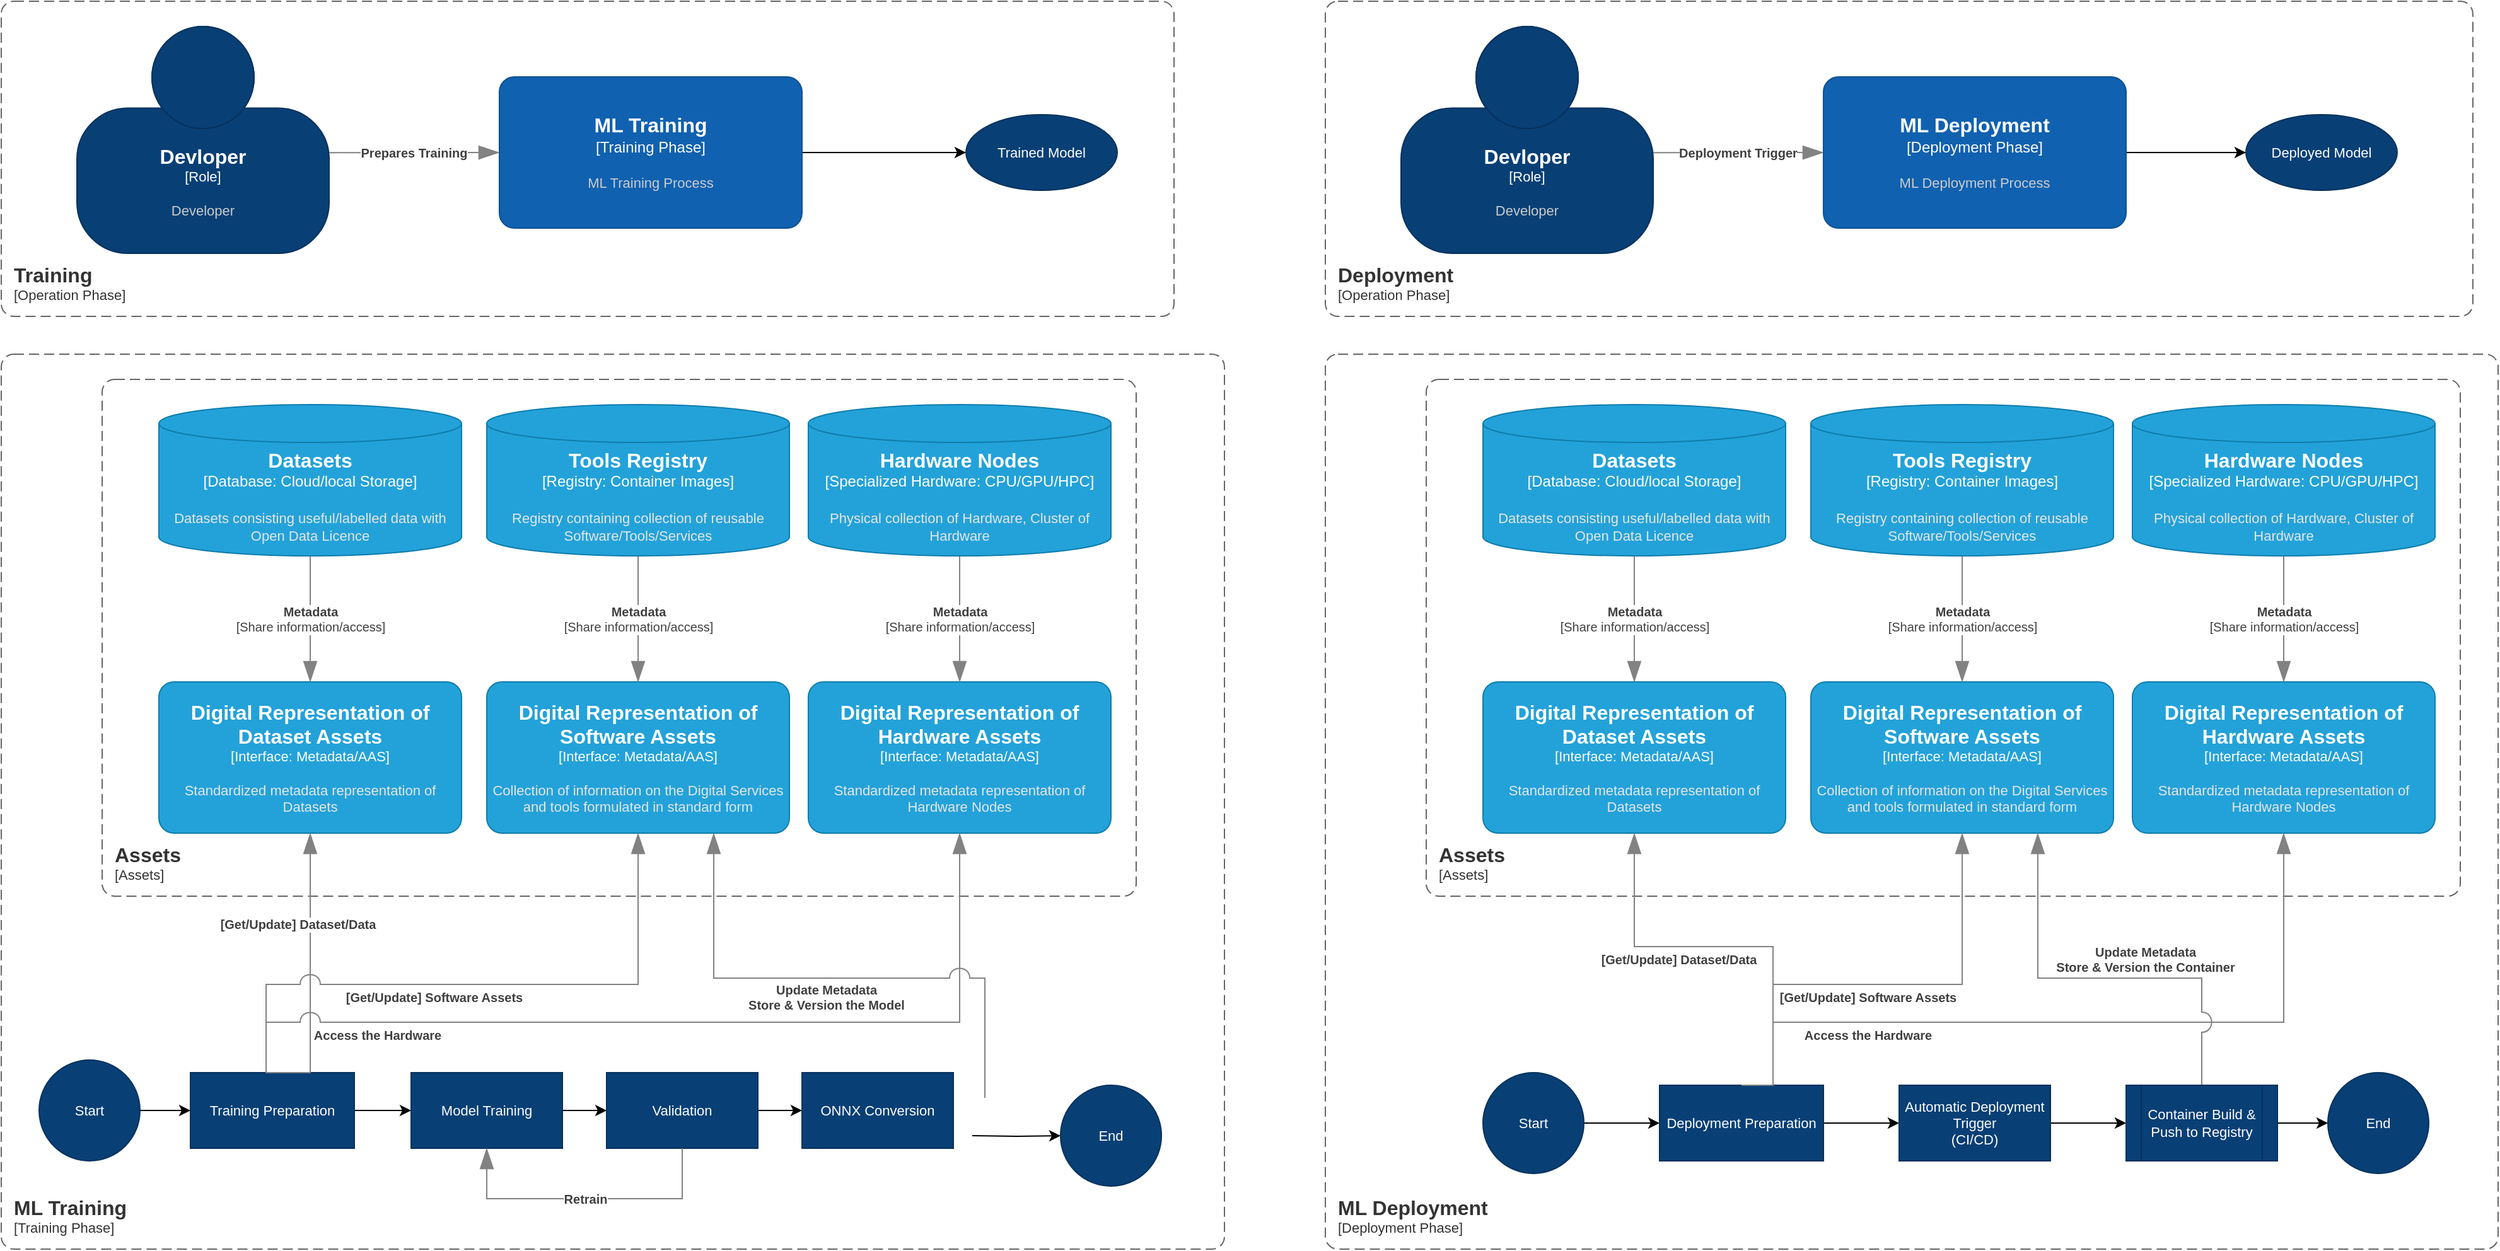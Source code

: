 <mxfile version="20.8.20" type="github">
  <diagram id="34KNsiJUDG14l4EXvXWt" name="Page-1">
    <mxGraphModel dx="1434" dy="756" grid="1" gridSize="10" guides="1" tooltips="1" connect="1" arrows="1" fold="1" page="1" pageScale="1" pageWidth="850" pageHeight="1100" math="0" shadow="0">
      <root>
        <mxCell id="0" />
        <mxCell id="1" parent="0" />
        <object placeholders="1" c4Name="Assets" c4Type="SystemScopeBoundary" c4Application="Assets" label="&lt;font style=&quot;font-size: 16px&quot;&gt;&lt;b&gt;&lt;div style=&quot;text-align: left&quot;&gt;%c4Name%&lt;/div&gt;&lt;/b&gt;&lt;/font&gt;&lt;div style=&quot;text-align: left&quot;&gt;[%c4Application%]&lt;/div&gt;" id="xOB6LZGDoCXovr7lUBLy-2">
          <mxCell style="rounded=1;fontSize=11;whiteSpace=wrap;html=1;dashed=1;arcSize=20;fillColor=none;strokeColor=#666666;fontColor=#333333;labelBackgroundColor=none;align=left;verticalAlign=bottom;labelBorderColor=none;spacingTop=0;spacing=10;dashPattern=8 4;metaEdit=1;rotatable=0;perimeter=rectanglePerimeter;noLabel=0;labelPadding=0;allowArrows=0;connectable=0;expand=0;recursiveResize=0;editable=1;pointerEvents=0;absoluteArcSize=1;points=[[0.25,0,0],[0.5,0,0],[0.75,0,0],[1,0.25,0],[1,0.5,0],[1,0.75,0],[0.75,1,0],[0.5,1,0],[0.25,1,0],[0,0.75,0],[0,0.5,0],[0,0.25,0]];" parent="1" vertex="1">
            <mxGeometry x="180" y="330" width="820" height="410" as="geometry" />
          </mxCell>
        </object>
        <object placeholders="1" c4Name="Digital Representation of Dataset Assets" c4Type="Interface" c4Technology="Metadata/AAS" c4Description="Standardized metadata representation of Datasets" label="&lt;font style=&quot;font-size: 16px&quot;&gt;&lt;b&gt;%c4Name%&lt;/b&gt;&lt;/font&gt;&lt;div&gt;[%c4Type%: %c4Technology%]&lt;/div&gt;&lt;br&gt;&lt;div&gt;&lt;font style=&quot;font-size: 11px&quot;&gt;&lt;font color=&quot;#E6E6E6&quot;&gt;%c4Description%&lt;/font&gt;&lt;/div&gt;" id="xOB6LZGDoCXovr7lUBLy-6">
          <mxCell style="rounded=1;whiteSpace=wrap;html=1;fontSize=11;labelBackgroundColor=none;fillColor=#23A2D9;fontColor=#ffffff;align=center;arcSize=10;strokeColor=#0E7DAD;metaEdit=1;resizable=0;points=[[0.25,0,0],[0.5,0,0],[0.75,0,0],[1,0.25,0],[1,0.5,0],[1,0.75,0],[0.75,1,0],[0.5,1,0],[0.25,1,0],[0,0.75,0],[0,0.5,0],[0,0.25,0]];" parent="1" vertex="1">
            <mxGeometry x="225" y="570" width="240" height="120" as="geometry" />
          </mxCell>
        </object>
        <object placeholders="1" c4Type="Relationship" c4Technology="Share information/access" c4Description="Metadata " label="&lt;div style=&quot;text-align: left&quot;&gt;&lt;div style=&quot;text-align: center&quot;&gt;&lt;b&gt;%c4Description%&lt;/b&gt;&lt;/div&gt;&lt;div style=&quot;text-align: center&quot;&gt;[%c4Technology%]&lt;/div&gt;&lt;/div&gt;" id="xOB6LZGDoCXovr7lUBLy-7">
          <mxCell style="endArrow=blockThin;html=1;fontSize=10;fontColor=#404040;strokeWidth=1;endFill=1;strokeColor=#828282;elbow=vertical;metaEdit=1;endSize=14;startSize=14;jumpStyle=arc;jumpSize=16;rounded=0;edgeStyle=orthogonalEdgeStyle;exitX=0.5;exitY=1;exitDx=0;exitDy=0;exitPerimeter=0;entryX=0.5;entryY=0;entryDx=0;entryDy=0;entryPerimeter=0;" parent="1" source="txicOeGbvLBUT92HMWDl-1" target="xOB6LZGDoCXovr7lUBLy-6" edge="1">
            <mxGeometry width="240" relative="1" as="geometry">
              <mxPoint x="345" y="460" as="sourcePoint" />
              <mxPoint x="710" y="640" as="targetPoint" />
            </mxGeometry>
          </mxCell>
        </object>
        <object placeholders="1" c4Name="Digital Representation of Software Assets" c4Type="Interface" c4Technology="Metadata/AAS" c4Description="Collection of information on the Digital Services and tools formulated in standard form" label="&lt;font style=&quot;font-size: 16px&quot;&gt;&lt;b&gt;%c4Name%&lt;/b&gt;&lt;/font&gt;&lt;div&gt;[%c4Type%: %c4Technology%]&lt;/div&gt;&lt;br&gt;&lt;div&gt;&lt;font style=&quot;font-size: 11px&quot;&gt;&lt;font color=&quot;#E6E6E6&quot;&gt;%c4Description%&lt;/font&gt;&lt;/div&gt;" id="xOB6LZGDoCXovr7lUBLy-8">
          <mxCell style="rounded=1;whiteSpace=wrap;html=1;fontSize=11;labelBackgroundColor=none;fillColor=#23A2D9;fontColor=#ffffff;align=center;arcSize=10;strokeColor=#0E7DAD;metaEdit=1;resizable=0;points=[[0.25,0,0],[0.5,0,0],[0.75,0,0],[1,0.25,0],[1,0.5,0],[1,0.75,0],[0.75,1,0],[0.5,1,0],[0.25,1,0],[0,0.75,0],[0,0.5,0],[0,0.25,0]];" parent="1" vertex="1">
            <mxGeometry x="485" y="570" width="240" height="120" as="geometry" />
          </mxCell>
        </object>
        <object placeholders="1" c4Type="Relationship" c4Technology="Share information/access" c4Description="Metadata" label="&lt;div style=&quot;text-align: left&quot;&gt;&lt;div style=&quot;text-align: center&quot;&gt;&lt;b&gt;%c4Description%&lt;/b&gt;&lt;/div&gt;&lt;div style=&quot;text-align: center&quot;&gt;[%c4Technology%]&lt;/div&gt;&lt;/div&gt;" id="xOB6LZGDoCXovr7lUBLy-9">
          <mxCell style="endArrow=blockThin;html=1;fontSize=10;fontColor=#404040;strokeWidth=1;endFill=1;strokeColor=#828282;elbow=vertical;metaEdit=1;endSize=14;startSize=14;jumpStyle=arc;jumpSize=16;rounded=0;edgeStyle=orthogonalEdgeStyle;exitX=0.5;exitY=1;exitDx=0;exitDy=0;exitPerimeter=0;entryX=0.5;entryY=0;entryDx=0;entryDy=0;entryPerimeter=0;" parent="1" source="txicOeGbvLBUT92HMWDl-2" target="xOB6LZGDoCXovr7lUBLy-8" edge="1">
            <mxGeometry width="240" relative="1" as="geometry">
              <mxPoint x="605" y="460" as="sourcePoint" />
              <mxPoint x="960" y="640" as="targetPoint" />
            </mxGeometry>
          </mxCell>
        </object>
        <object placeholders="1" c4Name="Digital Representation of Hardware Assets" c4Type="Interface" c4Technology="Metadata/AAS" c4Description="Standardized metadata representation of Hardware Nodes" label="&lt;font style=&quot;font-size: 16px&quot;&gt;&lt;b&gt;%c4Name%&lt;/b&gt;&lt;/font&gt;&lt;div&gt;[%c4Type%: %c4Technology%]&lt;/div&gt;&lt;br&gt;&lt;div&gt;&lt;font style=&quot;font-size: 11px&quot;&gt;&lt;font color=&quot;#E6E6E6&quot;&gt;%c4Description%&lt;/font&gt;&lt;/div&gt;" id="xOB6LZGDoCXovr7lUBLy-10">
          <mxCell style="rounded=1;whiteSpace=wrap;html=1;fontSize=11;labelBackgroundColor=none;fillColor=#23A2D9;fontColor=#ffffff;align=center;arcSize=10;strokeColor=#0E7DAD;metaEdit=1;resizable=0;points=[[0.25,0,0],[0.5,0,0],[0.75,0,0],[1,0.25,0],[1,0.5,0],[1,0.75,0],[0.75,1,0],[0.5,1,0],[0.25,1,0],[0,0.75,0],[0,0.5,0],[0,0.25,0]];" parent="1" vertex="1">
            <mxGeometry x="740" y="570" width="240" height="120" as="geometry" />
          </mxCell>
        </object>
        <object placeholders="1" c4Type="Relationship" c4Technology="Share information/access" c4Description="Metadata" label="&lt;div style=&quot;text-align: left&quot;&gt;&lt;div style=&quot;text-align: center&quot;&gt;&lt;b&gt;%c4Description%&lt;/b&gt;&lt;/div&gt;&lt;div style=&quot;text-align: center&quot;&gt;[%c4Technology%]&lt;/div&gt;&lt;/div&gt;" id="xOB6LZGDoCXovr7lUBLy-11">
          <mxCell style="endArrow=blockThin;html=1;fontSize=10;fontColor=#404040;strokeWidth=1;endFill=1;strokeColor=#828282;elbow=vertical;metaEdit=1;endSize=14;startSize=14;jumpStyle=arc;jumpSize=16;rounded=0;edgeStyle=orthogonalEdgeStyle;entryX=0.5;entryY=0;entryDx=0;entryDy=0;entryPerimeter=0;exitX=0.5;exitY=1;exitDx=0;exitDy=0;exitPerimeter=0;" parent="1" source="txicOeGbvLBUT92HMWDl-3" target="xOB6LZGDoCXovr7lUBLy-10" edge="1">
            <mxGeometry width="240" relative="1" as="geometry">
              <mxPoint x="865" y="460" as="sourcePoint" />
              <mxPoint x="1220" y="640" as="targetPoint" />
            </mxGeometry>
          </mxCell>
        </object>
        <object placeholders="1" c4Name="ML Training" c4Type="SystemScopeBoundary" c4Application="Training Phase" label="&lt;font style=&quot;font-size: 16px&quot;&gt;&lt;b&gt;&lt;div style=&quot;text-align: left&quot;&gt;%c4Name%&lt;/div&gt;&lt;/b&gt;&lt;/font&gt;&lt;div style=&quot;text-align: left&quot;&gt;[%c4Application%]&lt;/div&gt;" id="xOB6LZGDoCXovr7lUBLy-12">
          <mxCell style="rounded=1;fontSize=11;whiteSpace=wrap;html=1;dashed=1;arcSize=20;fillColor=none;strokeColor=#666666;fontColor=#333333;labelBackgroundColor=none;align=left;verticalAlign=bottom;labelBorderColor=none;spacingTop=0;spacing=10;dashPattern=8 4;metaEdit=1;rotatable=0;perimeter=rectanglePerimeter;noLabel=0;labelPadding=0;allowArrows=0;connectable=0;expand=0;recursiveResize=0;editable=1;pointerEvents=0;absoluteArcSize=1;points=[[0.25,0,0],[0.5,0,0],[0.75,0,0],[1,0.25,0],[1,0.5,0],[1,0.75,0],[0.75,1,0],[0.5,1,0],[0.25,1,0],[0,0.75,0],[0,0.5,0],[0,0.25,0]];" parent="1" vertex="1">
            <mxGeometry x="100" y="310" width="970" height="710" as="geometry" />
          </mxCell>
        </object>
        <mxCell id="xOB6LZGDoCXovr7lUBLy-24" value="" style="edgeStyle=orthogonalEdgeStyle;rounded=0;orthogonalLoop=1;jettySize=auto;html=1;" parent="1" source="xOB6LZGDoCXovr7lUBLy-20" target="xOB6LZGDoCXovr7lUBLy-23" edge="1">
          <mxGeometry relative="1" as="geometry" />
        </mxCell>
        <mxCell id="xOB6LZGDoCXovr7lUBLy-20" value="Training Preparation" style="whiteSpace=wrap;html=1;fontSize=11;fillColor=#083F75;strokeColor=#06315C;fontColor=#ffffff;dashed=0;" parent="1" vertex="1">
          <mxGeometry x="250" y="880" width="130" height="60" as="geometry" />
        </mxCell>
        <object placeholders="1" c4Type="Relationship" c4Description="[Get/Update] Dataset/Data" label="&lt;div style=&quot;text-align: left&quot;&gt;&lt;div style=&quot;text-align: center&quot;&gt;&lt;b&gt;%c4Description%&lt;/b&gt;&lt;/div&gt;" id="xOB6LZGDoCXovr7lUBLy-22">
          <mxCell style="endArrow=blockThin;html=1;fontSize=10;fontColor=#404040;strokeWidth=1;endFill=1;strokeColor=#828282;elbow=vertical;metaEdit=1;endSize=14;startSize=14;jumpStyle=arc;jumpSize=16;rounded=0;edgeStyle=orthogonalEdgeStyle;entryX=0.5;entryY=1;entryDx=0;entryDy=0;entryPerimeter=0;exitX=0.5;exitY=0;exitDx=0;exitDy=0;" parent="1" source="xOB6LZGDoCXovr7lUBLy-20" target="xOB6LZGDoCXovr7lUBLy-6" edge="1">
            <mxGeometry x="0.345" y="10" width="240" relative="1" as="geometry">
              <mxPoint x="240" y="850" as="sourcePoint" />
              <mxPoint x="630" y="940" as="targetPoint" />
              <Array as="points">
                <mxPoint x="345" y="880" />
              </Array>
              <mxPoint as="offset" />
            </mxGeometry>
          </mxCell>
        </object>
        <mxCell id="txicOeGbvLBUT92HMWDl-38" value="" style="edgeStyle=orthogonalEdgeStyle;rounded=0;orthogonalLoop=1;jettySize=auto;html=1;" parent="1" source="xOB6LZGDoCXovr7lUBLy-23" target="txicOeGbvLBUT92HMWDl-37" edge="1">
          <mxGeometry relative="1" as="geometry" />
        </mxCell>
        <mxCell id="xOB6LZGDoCXovr7lUBLy-23" value="Model Training" style="whiteSpace=wrap;html=1;fontSize=11;fillColor=#083F75;strokeColor=#06315C;fontColor=#ffffff;dashed=0;" parent="1" vertex="1">
          <mxGeometry x="425" y="880" width="120" height="60" as="geometry" />
        </mxCell>
        <object placeholders="1" c4Type="Relationship" c4Description="[Get/Update] Software Assets" label="&lt;div style=&quot;text-align: left&quot;&gt;&lt;div style=&quot;text-align: center&quot;&gt;&lt;b&gt;%c4Description%&lt;/b&gt;&lt;/div&gt;" id="xOB6LZGDoCXovr7lUBLy-25">
          <mxCell style="endArrow=blockThin;html=1;fontSize=10;fontColor=#404040;strokeWidth=1;endFill=1;strokeColor=#828282;elbow=vertical;metaEdit=1;endSize=14;startSize=14;jumpStyle=arc;jumpSize=16;rounded=0;edgeStyle=orthogonalEdgeStyle;entryX=0.5;entryY=1;entryDx=0;entryDy=0;entryPerimeter=0;exitX=0.5;exitY=0;exitDx=0;exitDy=0;" parent="1" source="xOB6LZGDoCXovr7lUBLy-20" target="xOB6LZGDoCXovr7lUBLy-8" edge="1">
            <mxGeometry x="-0.154" y="-10" width="240" relative="1" as="geometry">
              <mxPoint x="250" y="870" as="sourcePoint" />
              <mxPoint x="630" y="940" as="targetPoint" />
              <Array as="points">
                <mxPoint x="310" y="880" />
                <mxPoint x="310" y="810" />
                <mxPoint x="605" y="810" />
              </Array>
              <mxPoint as="offset" />
            </mxGeometry>
          </mxCell>
        </object>
        <object placeholders="1" c4Type="Relationship" c4Description="Access the Hardware" label="&lt;div style=&quot;text-align: left&quot;&gt;&lt;div style=&quot;text-align: center&quot;&gt;&lt;b&gt;%c4Description%&lt;/b&gt;&lt;/div&gt;" id="xOB6LZGDoCXovr7lUBLy-26">
          <mxCell style="endArrow=blockThin;html=1;fontSize=10;fontColor=#404040;strokeWidth=1;endFill=1;strokeColor=#828282;elbow=vertical;metaEdit=1;endSize=14;startSize=14;jumpStyle=arc;jumpSize=16;rounded=0;edgeStyle=orthogonalEdgeStyle;entryX=0.5;entryY=1;entryDx=0;entryDy=0;entryPerimeter=0;exitX=0.5;exitY=0;exitDx=0;exitDy=0;" parent="1" source="xOB6LZGDoCXovr7lUBLy-20" target="xOB6LZGDoCXovr7lUBLy-10" edge="1">
            <mxGeometry x="-0.643" y="-10" width="240" relative="1" as="geometry">
              <mxPoint x="260" y="890" as="sourcePoint" />
              <mxPoint x="630" y="940" as="targetPoint" />
              <Array as="points">
                <mxPoint x="310" y="880" />
                <mxPoint x="310" y="840" />
                <mxPoint x="860" y="840" />
              </Array>
              <mxPoint as="offset" />
            </mxGeometry>
          </mxCell>
        </object>
        <mxCell id="txicOeGbvLBUT92HMWDl-35" value="" style="edgeStyle=orthogonalEdgeStyle;rounded=0;orthogonalLoop=1;jettySize=auto;html=1;" parent="1" target="txicOeGbvLBUT92HMWDl-34" edge="1">
          <mxGeometry relative="1" as="geometry">
            <mxPoint x="870" y="930" as="sourcePoint" />
          </mxGeometry>
        </mxCell>
        <object placeholders="1" c4Type="Relationship" c4Description="Update Metadata&#xa;Store &amp; Version the Model" label="&lt;div style=&quot;text-align: left&quot;&gt;&lt;div style=&quot;text-align: center&quot;&gt;&lt;b&gt;%c4Description%&lt;/b&gt;&lt;/div&gt;" id="xOB6LZGDoCXovr7lUBLy-31">
          <mxCell style="endArrow=blockThin;html=1;fontSize=10;fontColor=#404040;strokeWidth=1;endFill=1;strokeColor=#828282;elbow=vertical;metaEdit=1;endSize=14;startSize=14;jumpStyle=arc;jumpSize=16;rounded=0;edgeStyle=orthogonalEdgeStyle;entryX=0.75;entryY=1;entryDx=0;entryDy=0;entryPerimeter=0;" parent="1" target="xOB6LZGDoCXovr7lUBLy-8" edge="1">
            <mxGeometry x="0.042" y="15" width="240" relative="1" as="geometry">
              <mxPoint x="880" y="900" as="sourcePoint" />
              <mxPoint x="630" y="940" as="targetPoint" />
              <Array as="points">
                <mxPoint x="880" y="805" />
                <mxPoint x="665" y="805" />
              </Array>
              <mxPoint as="offset" />
            </mxGeometry>
          </mxCell>
        </object>
        <object placeholders="1" c4Name="Training" c4Type="SystemScopeBoundary" c4Application="Operation Phase" label="&lt;font style=&quot;font-size: 16px&quot;&gt;&lt;b&gt;&lt;div style=&quot;text-align: left&quot;&gt;%c4Name%&lt;/div&gt;&lt;/b&gt;&lt;/font&gt;&lt;div style=&quot;text-align: left&quot;&gt;[%c4Application%]&lt;/div&gt;" id="xOB6LZGDoCXovr7lUBLy-40">
          <mxCell style="rounded=1;fontSize=11;whiteSpace=wrap;html=1;dashed=1;arcSize=20;fillColor=none;strokeColor=#666666;fontColor=#333333;labelBackgroundColor=none;align=left;verticalAlign=bottom;labelBorderColor=none;spacingTop=0;spacing=10;dashPattern=8 4;metaEdit=1;rotatable=0;perimeter=rectanglePerimeter;noLabel=0;labelPadding=0;allowArrows=0;connectable=0;expand=0;recursiveResize=0;editable=1;pointerEvents=0;absoluteArcSize=1;points=[[0.25,0,0],[0.5,0,0],[0.75,0,0],[1,0.25,0],[1,0.5,0],[1,0.75,0],[0.75,1,0],[0.5,1,0],[0.25,1,0],[0,0.75,0],[0,0.5,0],[0,0.25,0]];" parent="1" vertex="1">
            <mxGeometry x="100" y="30" width="930" height="250" as="geometry" />
          </mxCell>
        </object>
        <object placeholders="1" c4Name="Devloper" c4Type="Role" c4Description="Developer" label="&lt;font style=&quot;font-size: 16px&quot;&gt;&lt;b&gt;%c4Name%&lt;/b&gt;&lt;/font&gt;&lt;div&gt;[%c4Type%]&lt;/div&gt;&lt;br&gt;&lt;div&gt;&lt;font style=&quot;font-size: 11px&quot;&gt;&lt;font color=&quot;#cccccc&quot;&gt;%c4Description%&lt;/font&gt;&lt;/div&gt;" id="xOB6LZGDoCXovr7lUBLy-42">
          <mxCell style="html=1;fontSize=11;dashed=0;whiteSpace=wrap;fillColor=#083F75;strokeColor=#06315C;fontColor=#ffffff;shape=mxgraph.c4.person2;align=center;metaEdit=1;points=[[0.5,0,0],[1,0.5,0],[1,0.75,0],[0.75,1,0],[0.5,1,0],[0.25,1,0],[0,0.75,0],[0,0.5,0]];resizable=0;" parent="1" vertex="1">
            <mxGeometry x="160" y="50" width="200" height="180" as="geometry" />
          </mxCell>
        </object>
        <mxCell id="xOB6LZGDoCXovr7lUBLy-47" value="Trained Model" style="ellipse;whiteSpace=wrap;html=1;fontSize=11;fillColor=#083F75;strokeColor=#06315C;fontColor=#ffffff;dashed=0;" parent="1" vertex="1">
          <mxGeometry x="865" y="120" width="120" height="60" as="geometry" />
        </mxCell>
        <object placeholders="1" c4Type="Relationship" c4Description="Prepares Training" label="&lt;div style=&quot;text-align: left&quot;&gt;&lt;div style=&quot;text-align: center&quot;&gt;&lt;b&gt;%c4Description%&lt;/b&gt;&lt;/div&gt;" id="xOB6LZGDoCXovr7lUBLy-56">
          <mxCell style="endArrow=blockThin;html=1;fontSize=10;fontColor=#404040;strokeWidth=1;endFill=1;strokeColor=#828282;elbow=vertical;metaEdit=1;endSize=14;startSize=14;jumpStyle=arc;jumpSize=16;rounded=0;edgeStyle=orthogonalEdgeStyle;exitX=1;exitY=0.556;exitDx=0;exitDy=0;exitPerimeter=0;" parent="1" source="xOB6LZGDoCXovr7lUBLy-42" target="xOB6LZGDoCXovr7lUBLy-62" edge="1">
            <mxGeometry width="240" relative="1" as="geometry">
              <mxPoint x="370" y="150" as="sourcePoint" />
              <mxPoint x="530" y="150" as="targetPoint" />
            </mxGeometry>
          </mxCell>
        </object>
        <mxCell id="xOB6LZGDoCXovr7lUBLy-61" value="" style="edgeStyle=orthogonalEdgeStyle;rounded=0;orthogonalLoop=1;jettySize=auto;html=1;" parent="1" source="txicOeGbvLBUT92HMWDl-39" target="xOB6LZGDoCXovr7lUBLy-20" edge="1">
          <mxGeometry relative="1" as="geometry">
            <mxPoint x="200" y="910" as="sourcePoint" />
          </mxGeometry>
        </mxCell>
        <mxCell id="xOB6LZGDoCXovr7lUBLy-63" value="" style="edgeStyle=orthogonalEdgeStyle;rounded=0;orthogonalLoop=1;jettySize=auto;html=1;" parent="1" source="xOB6LZGDoCXovr7lUBLy-62" target="xOB6LZGDoCXovr7lUBLy-47" edge="1">
          <mxGeometry relative="1" as="geometry" />
        </mxCell>
        <object placeholders="1" c4Name="ML Training" c4Type="Training Phase" c4Description="ML Training Process" label="&lt;font style=&quot;font-size: 16px&quot;&gt;&lt;b&gt;%c4Name%&lt;/b&gt;&lt;/font&gt;&lt;div&gt;[%c4Type%]&lt;/div&gt;&lt;br&gt;&lt;div&gt;&lt;font style=&quot;font-size: 11px&quot;&gt;&lt;font color=&quot;#cccccc&quot;&gt;%c4Description%&lt;/font&gt;&lt;/div&gt;" id="xOB6LZGDoCXovr7lUBLy-62">
          <mxCell style="rounded=1;whiteSpace=wrap;html=1;labelBackgroundColor=none;fillColor=#1061B0;fontColor=#ffffff;align=center;arcSize=10;strokeColor=#0D5091;metaEdit=1;resizable=0;points=[[0.25,0,0],[0.5,0,0],[0.75,0,0],[1,0.25,0],[1,0.5,0],[1,0.75,0],[0.75,1,0],[0.5,1,0],[0.25,1,0],[0,0.75,0],[0,0.5,0],[0,0.25,0]];" parent="1" vertex="1">
            <mxGeometry x="495" y="90" width="240" height="120" as="geometry" />
          </mxCell>
        </object>
        <object placeholders="1" c4Name="Deployment" c4Type="SystemScopeBoundary" c4Application="Operation Phase" label="&lt;font style=&quot;font-size: 16px&quot;&gt;&lt;b&gt;&lt;div style=&quot;text-align: left&quot;&gt;%c4Name%&lt;/div&gt;&lt;/b&gt;&lt;/font&gt;&lt;div style=&quot;text-align: left&quot;&gt;[%c4Application%]&lt;/div&gt;" id="xOB6LZGDoCXovr7lUBLy-64">
          <mxCell style="rounded=1;fontSize=11;whiteSpace=wrap;html=1;dashed=1;arcSize=20;fillColor=none;strokeColor=#666666;fontColor=#333333;labelBackgroundColor=none;align=left;verticalAlign=bottom;labelBorderColor=none;spacingTop=0;spacing=10;dashPattern=8 4;metaEdit=1;rotatable=0;perimeter=rectanglePerimeter;noLabel=0;labelPadding=0;allowArrows=0;connectable=0;expand=0;recursiveResize=0;editable=1;pointerEvents=0;absoluteArcSize=1;points=[[0.25,0,0],[0.5,0,0],[0.75,0,0],[1,0.25,0],[1,0.5,0],[1,0.75,0],[0.75,1,0],[0.5,1,0],[0.25,1,0],[0,0.75,0],[0,0.5,0],[0,0.25,0]];" parent="1" vertex="1">
            <mxGeometry x="1150" y="30" width="910" height="250" as="geometry" />
          </mxCell>
        </object>
        <object placeholders="1" c4Name="Devloper" c4Type="Role" c4Description="Developer" label="&lt;font style=&quot;font-size: 16px&quot;&gt;&lt;b&gt;%c4Name%&lt;/b&gt;&lt;/font&gt;&lt;div&gt;[%c4Type%]&lt;/div&gt;&lt;br&gt;&lt;div&gt;&lt;font style=&quot;font-size: 11px&quot;&gt;&lt;font color=&quot;#cccccc&quot;&gt;%c4Description%&lt;/font&gt;&lt;/div&gt;" id="xOB6LZGDoCXovr7lUBLy-65">
          <mxCell style="html=1;fontSize=11;dashed=0;whiteSpace=wrap;fillColor=#083F75;strokeColor=#06315C;fontColor=#ffffff;shape=mxgraph.c4.person2;align=center;metaEdit=1;points=[[0.5,0,0],[1,0.5,0],[1,0.75,0],[0.75,1,0],[0.5,1,0],[0.25,1,0],[0,0.75,0],[0,0.5,0]];resizable=0;" parent="1" vertex="1">
            <mxGeometry x="1210" y="50" width="200" height="180" as="geometry" />
          </mxCell>
        </object>
        <mxCell id="xOB6LZGDoCXovr7lUBLy-66" value="Deployed Model" style="ellipse;whiteSpace=wrap;html=1;fontSize=11;fillColor=#083F75;strokeColor=#06315C;fontColor=#ffffff;dashed=0;" parent="1" vertex="1">
          <mxGeometry x="1880" y="120" width="120" height="60" as="geometry" />
        </mxCell>
        <object placeholders="1" c4Type="Relationship" c4Description="Deployment Trigger" label="&lt;div style=&quot;text-align: left&quot;&gt;&lt;div style=&quot;text-align: center&quot;&gt;&lt;b&gt;%c4Description%&lt;/b&gt;&lt;/div&gt;" id="xOB6LZGDoCXovr7lUBLy-67">
          <mxCell style="endArrow=blockThin;html=1;fontSize=10;fontColor=#404040;strokeWidth=1;endFill=1;strokeColor=#828282;elbow=vertical;metaEdit=1;endSize=14;startSize=14;jumpStyle=arc;jumpSize=16;rounded=0;edgeStyle=orthogonalEdgeStyle;exitX=1;exitY=0.556;exitDx=0;exitDy=0;exitPerimeter=0;" parent="1" source="xOB6LZGDoCXovr7lUBLy-65" target="xOB6LZGDoCXovr7lUBLy-69" edge="1">
            <mxGeometry width="240" relative="1" as="geometry">
              <mxPoint x="1420" y="150" as="sourcePoint" />
              <mxPoint x="1580" y="150" as="targetPoint" />
            </mxGeometry>
          </mxCell>
        </object>
        <mxCell id="xOB6LZGDoCXovr7lUBLy-68" value="" style="edgeStyle=orthogonalEdgeStyle;rounded=0;orthogonalLoop=1;jettySize=auto;html=1;" parent="1" source="xOB6LZGDoCXovr7lUBLy-69" target="xOB6LZGDoCXovr7lUBLy-66" edge="1">
          <mxGeometry relative="1" as="geometry" />
        </mxCell>
        <object placeholders="1" c4Name="ML Deployment" c4Type="Deployment Phase" c4Description="ML Deployment Process" label="&lt;font style=&quot;font-size: 16px&quot;&gt;&lt;b&gt;%c4Name%&lt;/b&gt;&lt;/font&gt;&lt;div&gt;[%c4Type%]&lt;/div&gt;&lt;br&gt;&lt;div&gt;&lt;font style=&quot;font-size: 11px&quot;&gt;&lt;font color=&quot;#cccccc&quot;&gt;%c4Description%&lt;/font&gt;&lt;/div&gt;" id="xOB6LZGDoCXovr7lUBLy-69">
          <mxCell style="rounded=1;whiteSpace=wrap;html=1;labelBackgroundColor=none;fillColor=#1061B0;fontColor=#ffffff;align=center;arcSize=10;strokeColor=#0D5091;metaEdit=1;resizable=0;points=[[0.25,0,0],[0.5,0,0],[0.75,0,0],[1,0.25,0],[1,0.5,0],[1,0.75,0],[0.75,1,0],[0.5,1,0],[0.25,1,0],[0,0.75,0],[0,0.5,0],[0,0.25,0]];" parent="1" vertex="1">
            <mxGeometry x="1545" y="90" width="240" height="120" as="geometry" />
          </mxCell>
        </object>
        <object placeholders="1" c4Type="Datasets" c4Container="Database" c4Technology="Cloud/local Storage" c4Description="Datasets consisting useful/labelled data with Open Data Licence " label="&lt;font style=&quot;font-size: 16px&quot;&gt;&lt;b&gt;%c4Type%&lt;/b&gt;&lt;/font&gt;&lt;div&gt;[%c4Container%:&amp;nbsp;%c4Technology%]&lt;/div&gt;&lt;br&gt;&lt;div&gt;&lt;font style=&quot;font-size: 11px&quot;&gt;&lt;font color=&quot;#E6E6E6&quot;&gt;%c4Description%&lt;/font&gt;&lt;/div&gt;" id="txicOeGbvLBUT92HMWDl-1">
          <mxCell style="shape=cylinder3;size=15;whiteSpace=wrap;html=1;boundedLbl=1;rounded=0;labelBackgroundColor=none;fillColor=#23A2D9;fontSize=12;fontColor=#ffffff;align=center;strokeColor=#0E7DAD;metaEdit=1;points=[[0.5,0,0],[1,0.25,0],[1,0.5,0],[1,0.75,0],[0.5,1,0],[0,0.75,0],[0,0.5,0],[0,0.25,0]];resizable=0;" parent="1" vertex="1">
            <mxGeometry x="225" y="350" width="240" height="120" as="geometry" />
          </mxCell>
        </object>
        <object placeholders="1" c4Type="Tools Registry" c4Container="Registry" c4Technology="Container Images" c4Description="Registry containing collection of reusable Software/Tools/Services" label="&lt;font style=&quot;font-size: 16px&quot;&gt;&lt;b&gt;%c4Type%&lt;/b&gt;&lt;/font&gt;&lt;div&gt;[%c4Container%:&amp;nbsp;%c4Technology%]&lt;/div&gt;&lt;br&gt;&lt;div&gt;&lt;font style=&quot;font-size: 11px&quot;&gt;&lt;font color=&quot;#E6E6E6&quot;&gt;%c4Description%&lt;/font&gt;&lt;/div&gt;" id="txicOeGbvLBUT92HMWDl-2">
          <mxCell style="shape=cylinder3;size=15;whiteSpace=wrap;html=1;boundedLbl=1;rounded=0;labelBackgroundColor=none;fillColor=#23A2D9;fontSize=12;fontColor=#ffffff;align=center;strokeColor=#0E7DAD;metaEdit=1;points=[[0.5,0,0],[1,0.25,0],[1,0.5,0],[1,0.75,0],[0.5,1,0],[0,0.75,0],[0,0.5,0],[0,0.25,0]];resizable=0;" parent="1" vertex="1">
            <mxGeometry x="485" y="350" width="240" height="120" as="geometry" />
          </mxCell>
        </object>
        <object placeholders="1" c4Type="Hardware Nodes" c4Container="Specialized Hardware" c4Technology="CPU/GPU/HPC" c4Description="Physical collection of Hardware, Cluster of Hardware" label="&lt;font style=&quot;font-size: 16px&quot;&gt;&lt;b&gt;%c4Type%&lt;/b&gt;&lt;/font&gt;&lt;div&gt;[%c4Container%:&amp;nbsp;%c4Technology%]&lt;/div&gt;&lt;br&gt;&lt;div&gt;&lt;font style=&quot;font-size: 11px&quot;&gt;&lt;font color=&quot;#E6E6E6&quot;&gt;%c4Description%&lt;/font&gt;&lt;/div&gt;" id="txicOeGbvLBUT92HMWDl-3">
          <mxCell style="shape=cylinder3;size=15;whiteSpace=wrap;html=1;boundedLbl=1;rounded=0;labelBackgroundColor=none;fillColor=#23A2D9;fontSize=12;fontColor=#ffffff;align=center;strokeColor=#0E7DAD;metaEdit=1;points=[[0.5,0,0],[1,0.25,0],[1,0.5,0],[1,0.75,0],[0.5,1,0],[0,0.75,0],[0,0.5,0],[0,0.25,0]];resizable=0;" parent="1" vertex="1">
            <mxGeometry x="740" y="350" width="240" height="120" as="geometry" />
          </mxCell>
        </object>
        <object placeholders="1" c4Name="Assets" c4Type="SystemScopeBoundary" c4Application="Assets" label="&lt;font style=&quot;font-size: 16px&quot;&gt;&lt;b&gt;&lt;div style=&quot;text-align: left&quot;&gt;%c4Name%&lt;/div&gt;&lt;/b&gt;&lt;/font&gt;&lt;div style=&quot;text-align: left&quot;&gt;[%c4Application%]&lt;/div&gt;" id="txicOeGbvLBUT92HMWDl-4">
          <mxCell style="rounded=1;fontSize=11;whiteSpace=wrap;html=1;dashed=1;arcSize=20;fillColor=none;strokeColor=#666666;fontColor=#333333;labelBackgroundColor=none;align=left;verticalAlign=bottom;labelBorderColor=none;spacingTop=0;spacing=10;dashPattern=8 4;metaEdit=1;rotatable=0;perimeter=rectanglePerimeter;noLabel=0;labelPadding=0;allowArrows=0;connectable=0;expand=0;recursiveResize=0;editable=1;pointerEvents=0;absoluteArcSize=1;points=[[0.25,0,0],[0.5,0,0],[0.75,0,0],[1,0.25,0],[1,0.5,0],[1,0.75,0],[0.75,1,0],[0.5,1,0],[0.25,1,0],[0,0.75,0],[0,0.5,0],[0,0.25,0]];" parent="1" vertex="1">
            <mxGeometry x="1230" y="330" width="820" height="410" as="geometry" />
          </mxCell>
        </object>
        <object placeholders="1" c4Name="Digital Representation of Dataset Assets" c4Type="Interface" c4Technology="Metadata/AAS" c4Description="Standardized metadata representation of Datasets" label="&lt;font style=&quot;font-size: 16px&quot;&gt;&lt;b&gt;%c4Name%&lt;/b&gt;&lt;/font&gt;&lt;div&gt;[%c4Type%: %c4Technology%]&lt;/div&gt;&lt;br&gt;&lt;div&gt;&lt;font style=&quot;font-size: 11px&quot;&gt;&lt;font color=&quot;#E6E6E6&quot;&gt;%c4Description%&lt;/font&gt;&lt;/div&gt;" id="txicOeGbvLBUT92HMWDl-5">
          <mxCell style="rounded=1;whiteSpace=wrap;html=1;fontSize=11;labelBackgroundColor=none;fillColor=#23A2D9;fontColor=#ffffff;align=center;arcSize=10;strokeColor=#0E7DAD;metaEdit=1;resizable=0;points=[[0.25,0,0],[0.5,0,0],[0.75,0,0],[1,0.25,0],[1,0.5,0],[1,0.75,0],[0.75,1,0],[0.5,1,0],[0.25,1,0],[0,0.75,0],[0,0.5,0],[0,0.25,0]];" parent="1" vertex="1">
            <mxGeometry x="1275" y="570" width="240" height="120" as="geometry" />
          </mxCell>
        </object>
        <object placeholders="1" c4Type="Relationship" c4Technology="Share information/access" c4Description="Metadata " label="&lt;div style=&quot;text-align: left&quot;&gt;&lt;div style=&quot;text-align: center&quot;&gt;&lt;b&gt;%c4Description%&lt;/b&gt;&lt;/div&gt;&lt;div style=&quot;text-align: center&quot;&gt;[%c4Technology%]&lt;/div&gt;&lt;/div&gt;" id="txicOeGbvLBUT92HMWDl-6">
          <mxCell style="endArrow=blockThin;html=1;fontSize=10;fontColor=#404040;strokeWidth=1;endFill=1;strokeColor=#828282;elbow=vertical;metaEdit=1;endSize=14;startSize=14;jumpStyle=arc;jumpSize=16;rounded=0;edgeStyle=orthogonalEdgeStyle;exitX=0.5;exitY=1;exitDx=0;exitDy=0;exitPerimeter=0;entryX=0.5;entryY=0;entryDx=0;entryDy=0;entryPerimeter=0;" parent="1" source="txicOeGbvLBUT92HMWDl-23" target="txicOeGbvLBUT92HMWDl-5" edge="1">
            <mxGeometry width="240" relative="1" as="geometry">
              <mxPoint x="1395" y="460" as="sourcePoint" />
              <mxPoint x="1760" y="640" as="targetPoint" />
            </mxGeometry>
          </mxCell>
        </object>
        <object placeholders="1" c4Name="Digital Representation of Software Assets" c4Type="Interface" c4Technology="Metadata/AAS" c4Description="Collection of information on the Digital Services and tools formulated in standard form" label="&lt;font style=&quot;font-size: 16px&quot;&gt;&lt;b&gt;%c4Name%&lt;/b&gt;&lt;/font&gt;&lt;div&gt;[%c4Type%: %c4Technology%]&lt;/div&gt;&lt;br&gt;&lt;div&gt;&lt;font style=&quot;font-size: 11px&quot;&gt;&lt;font color=&quot;#E6E6E6&quot;&gt;%c4Description%&lt;/font&gt;&lt;/div&gt;" id="txicOeGbvLBUT92HMWDl-7">
          <mxCell style="rounded=1;whiteSpace=wrap;html=1;fontSize=11;labelBackgroundColor=none;fillColor=#23A2D9;fontColor=#ffffff;align=center;arcSize=10;strokeColor=#0E7DAD;metaEdit=1;resizable=0;points=[[0.25,0,0],[0.5,0,0],[0.75,0,0],[1,0.25,0],[1,0.5,0],[1,0.75,0],[0.75,1,0],[0.5,1,0],[0.25,1,0],[0,0.75,0],[0,0.5,0],[0,0.25,0]];" parent="1" vertex="1">
            <mxGeometry x="1535" y="570" width="240" height="120" as="geometry" />
          </mxCell>
        </object>
        <object placeholders="1" c4Type="Relationship" c4Technology="Share information/access" c4Description="Metadata" label="&lt;div style=&quot;text-align: left&quot;&gt;&lt;div style=&quot;text-align: center&quot;&gt;&lt;b&gt;%c4Description%&lt;/b&gt;&lt;/div&gt;&lt;div style=&quot;text-align: center&quot;&gt;[%c4Technology%]&lt;/div&gt;&lt;/div&gt;" id="txicOeGbvLBUT92HMWDl-8">
          <mxCell style="endArrow=blockThin;html=1;fontSize=10;fontColor=#404040;strokeWidth=1;endFill=1;strokeColor=#828282;elbow=vertical;metaEdit=1;endSize=14;startSize=14;jumpStyle=arc;jumpSize=16;rounded=0;edgeStyle=orthogonalEdgeStyle;exitX=0.5;exitY=1;exitDx=0;exitDy=0;exitPerimeter=0;entryX=0.5;entryY=0;entryDx=0;entryDy=0;entryPerimeter=0;" parent="1" source="txicOeGbvLBUT92HMWDl-24" target="txicOeGbvLBUT92HMWDl-7" edge="1">
            <mxGeometry width="240" relative="1" as="geometry">
              <mxPoint x="1655" y="460" as="sourcePoint" />
              <mxPoint x="2010" y="640" as="targetPoint" />
            </mxGeometry>
          </mxCell>
        </object>
        <object placeholders="1" c4Name="Digital Representation of Hardware Assets" c4Type="Interface" c4Technology="Metadata/AAS" c4Description="Standardized metadata representation of Hardware Nodes" label="&lt;font style=&quot;font-size: 16px&quot;&gt;&lt;b&gt;%c4Name%&lt;/b&gt;&lt;/font&gt;&lt;div&gt;[%c4Type%: %c4Technology%]&lt;/div&gt;&lt;br&gt;&lt;div&gt;&lt;font style=&quot;font-size: 11px&quot;&gt;&lt;font color=&quot;#E6E6E6&quot;&gt;%c4Description%&lt;/font&gt;&lt;/div&gt;" id="txicOeGbvLBUT92HMWDl-9">
          <mxCell style="rounded=1;whiteSpace=wrap;html=1;fontSize=11;labelBackgroundColor=none;fillColor=#23A2D9;fontColor=#ffffff;align=center;arcSize=10;strokeColor=#0E7DAD;metaEdit=1;resizable=0;points=[[0.25,0,0],[0.5,0,0],[0.75,0,0],[1,0.25,0],[1,0.5,0],[1,0.75,0],[0.75,1,0],[0.5,1,0],[0.25,1,0],[0,0.75,0],[0,0.5,0],[0,0.25,0]];" parent="1" vertex="1">
            <mxGeometry x="1790" y="570" width="240" height="120" as="geometry" />
          </mxCell>
        </object>
        <object placeholders="1" c4Type="Relationship" c4Technology="Share information/access" c4Description="Metadata" label="&lt;div style=&quot;text-align: left&quot;&gt;&lt;div style=&quot;text-align: center&quot;&gt;&lt;b&gt;%c4Description%&lt;/b&gt;&lt;/div&gt;&lt;div style=&quot;text-align: center&quot;&gt;[%c4Technology%]&lt;/div&gt;&lt;/div&gt;" id="txicOeGbvLBUT92HMWDl-10">
          <mxCell style="endArrow=blockThin;html=1;fontSize=10;fontColor=#404040;strokeWidth=1;endFill=1;strokeColor=#828282;elbow=vertical;metaEdit=1;endSize=14;startSize=14;jumpStyle=arc;jumpSize=16;rounded=0;edgeStyle=orthogonalEdgeStyle;entryX=0.5;entryY=0;entryDx=0;entryDy=0;entryPerimeter=0;exitX=0.5;exitY=1;exitDx=0;exitDy=0;exitPerimeter=0;" parent="1" source="txicOeGbvLBUT92HMWDl-25" target="txicOeGbvLBUT92HMWDl-9" edge="1">
            <mxGeometry width="240" relative="1" as="geometry">
              <mxPoint x="1915" y="460" as="sourcePoint" />
              <mxPoint x="2270" y="640" as="targetPoint" />
            </mxGeometry>
          </mxCell>
        </object>
        <object placeholders="1" c4Name="ML Deployment" c4Type="SystemScopeBoundary" c4Application="Deployment Phase" label="&lt;font style=&quot;font-size: 16px&quot;&gt;&lt;b&gt;&lt;div style=&quot;text-align: left&quot;&gt;%c4Name%&lt;/div&gt;&lt;/b&gt;&lt;/font&gt;&lt;div style=&quot;text-align: left&quot;&gt;[%c4Application%]&lt;/div&gt;" id="txicOeGbvLBUT92HMWDl-11">
          <mxCell style="rounded=1;fontSize=11;whiteSpace=wrap;html=1;dashed=1;arcSize=20;fillColor=none;strokeColor=#666666;fontColor=#333333;labelBackgroundColor=none;align=left;verticalAlign=bottom;labelBorderColor=none;spacingTop=0;spacing=10;dashPattern=8 4;metaEdit=1;rotatable=0;perimeter=rectanglePerimeter;noLabel=0;labelPadding=0;allowArrows=0;connectable=0;expand=0;recursiveResize=0;editable=1;pointerEvents=0;absoluteArcSize=1;points=[[0.25,0,0],[0.5,0,0],[0.75,0,0],[1,0.25,0],[1,0.5,0],[1,0.75,0],[0.75,1,0],[0.5,1,0],[0.25,1,0],[0,0.75,0],[0,0.5,0],[0,0.25,0]];" parent="1" vertex="1">
            <mxGeometry x="1150" y="310" width="930" height="710" as="geometry" />
          </mxCell>
        </object>
        <mxCell id="txicOeGbvLBUT92HMWDl-27" value="" style="edgeStyle=orthogonalEdgeStyle;rounded=0;orthogonalLoop=1;jettySize=auto;html=1;" parent="1" source="txicOeGbvLBUT92HMWDl-13" target="txicOeGbvLBUT92HMWDl-26" edge="1">
          <mxGeometry relative="1" as="geometry" />
        </mxCell>
        <mxCell id="txicOeGbvLBUT92HMWDl-13" value="Deployment Preparation" style="whiteSpace=wrap;html=1;fontSize=11;fillColor=#083F75;strokeColor=#06315C;fontColor=#ffffff;dashed=0;" parent="1" vertex="1">
          <mxGeometry x="1415" y="890" width="130" height="60" as="geometry" />
        </mxCell>
        <object placeholders="1" c4Type="Relationship" c4Description="[Get/Update] Dataset/Data" label="&lt;div style=&quot;text-align: left&quot;&gt;&lt;div style=&quot;text-align: center&quot;&gt;&lt;b&gt;%c4Description%&lt;/b&gt;&lt;/div&gt;" id="txicOeGbvLBUT92HMWDl-14">
          <mxCell style="endArrow=blockThin;html=1;fontSize=10;fontColor=#404040;strokeWidth=1;endFill=1;strokeColor=#828282;elbow=vertical;metaEdit=1;endSize=14;startSize=14;jumpStyle=arc;jumpSize=16;rounded=0;edgeStyle=orthogonalEdgeStyle;entryX=0.5;entryY=1;entryDx=0;entryDy=0;entryPerimeter=0;exitX=0.5;exitY=0;exitDx=0;exitDy=0;" parent="1" source="txicOeGbvLBUT92HMWDl-13" target="txicOeGbvLBUT92HMWDl-5" edge="1">
            <mxGeometry x="0.254" y="10" width="240" relative="1" as="geometry">
              <mxPoint x="1290" y="850" as="sourcePoint" />
              <mxPoint x="1680" y="940" as="targetPoint" />
              <Array as="points">
                <mxPoint x="1505" y="780" />
                <mxPoint x="1395" y="780" />
              </Array>
              <mxPoint as="offset" />
            </mxGeometry>
          </mxCell>
        </object>
        <object placeholders="1" c4Type="Relationship" c4Description="[Get/Update] Software Assets" label="&lt;div style=&quot;text-align: left&quot;&gt;&lt;div style=&quot;text-align: center&quot;&gt;&lt;b&gt;%c4Description%&lt;/b&gt;&lt;/div&gt;" id="txicOeGbvLBUT92HMWDl-17">
          <mxCell style="endArrow=blockThin;html=1;fontSize=10;fontColor=#404040;strokeWidth=1;endFill=1;strokeColor=#828282;elbow=vertical;metaEdit=1;endSize=14;startSize=14;jumpStyle=arc;jumpSize=16;rounded=0;edgeStyle=orthogonalEdgeStyle;entryX=0.5;entryY=1;entryDx=0;entryDy=0;entryPerimeter=0;exitX=0.5;exitY=0;exitDx=0;exitDy=0;" parent="1" source="txicOeGbvLBUT92HMWDl-13" target="txicOeGbvLBUT92HMWDl-7" edge="1">
            <mxGeometry x="-0.04" y="-10" width="240" relative="1" as="geometry">
              <mxPoint x="1300" y="870" as="sourcePoint" />
              <mxPoint x="1680" y="940" as="targetPoint" />
              <Array as="points">
                <mxPoint x="1505" y="810" />
                <mxPoint x="1655" y="810" />
              </Array>
              <mxPoint as="offset" />
            </mxGeometry>
          </mxCell>
        </object>
        <object placeholders="1" c4Type="Relationship" c4Description="Access the Hardware" label="&lt;div style=&quot;text-align: left&quot;&gt;&lt;div style=&quot;text-align: center&quot;&gt;&lt;b&gt;%c4Description%&lt;/b&gt;&lt;/div&gt;" id="txicOeGbvLBUT92HMWDl-18">
          <mxCell style="endArrow=blockThin;html=1;fontSize=10;fontColor=#404040;strokeWidth=1;endFill=1;strokeColor=#828282;elbow=vertical;metaEdit=1;endSize=14;startSize=14;jumpStyle=arc;jumpSize=16;rounded=0;edgeStyle=orthogonalEdgeStyle;entryX=0.5;entryY=1;entryDx=0;entryDy=0;entryPerimeter=0;exitX=0.5;exitY=0;exitDx=0;exitDy=0;" parent="1" source="txicOeGbvLBUT92HMWDl-13" target="txicOeGbvLBUT92HMWDl-9" edge="1">
            <mxGeometry x="-0.524" y="-10" width="240" relative="1" as="geometry">
              <mxPoint x="1310" y="890" as="sourcePoint" />
              <mxPoint x="1680" y="940" as="targetPoint" />
              <Array as="points">
                <mxPoint x="1505" y="840" />
                <mxPoint x="1910" y="840" />
              </Array>
              <mxPoint as="offset" />
            </mxGeometry>
          </mxCell>
        </object>
        <object placeholders="1" c4Type="Relationship" c4Description="Update Metadata &#xa;Store &amp; Version the Container" label="&lt;div style=&quot;text-align: left&quot;&gt;&lt;div style=&quot;text-align: center&quot;&gt;&lt;b&gt;%c4Description%&lt;/b&gt;&lt;/div&gt;" id="txicOeGbvLBUT92HMWDl-20">
          <mxCell style="endArrow=blockThin;html=1;fontSize=10;fontColor=#404040;strokeWidth=1;endFill=1;strokeColor=#828282;elbow=vertical;metaEdit=1;endSize=14;startSize=14;jumpStyle=arc;jumpSize=16;rounded=0;edgeStyle=orthogonalEdgeStyle;entryX=0.75;entryY=1;entryDx=0;entryDy=0;entryPerimeter=0;exitX=0.5;exitY=0;exitDx=0;exitDy=0;" parent="1" source="txicOeGbvLBUT92HMWDl-28" target="txicOeGbvLBUT92HMWDl-7" edge="1">
            <mxGeometry x="-0.212" y="-15" width="240" relative="1" as="geometry">
              <mxPoint x="1890" y="900" as="sourcePoint" />
              <mxPoint x="1680" y="940" as="targetPoint" />
              <Array as="points">
                <mxPoint x="1845" y="805" />
                <mxPoint x="1715" y="805" />
              </Array>
              <mxPoint as="offset" />
            </mxGeometry>
          </mxCell>
        </object>
        <mxCell id="txicOeGbvLBUT92HMWDl-21" value="" style="edgeStyle=orthogonalEdgeStyle;rounded=0;orthogonalLoop=1;jettySize=auto;html=1;exitX=1;exitY=0.5;exitDx=0;exitDy=0;" parent="1" source="txicOeGbvLBUT92HMWDl-40" target="txicOeGbvLBUT92HMWDl-13" edge="1">
          <mxGeometry relative="1" as="geometry">
            <mxPoint x="1345" y="920" as="sourcePoint" />
          </mxGeometry>
        </mxCell>
        <object placeholders="1" c4Type="Datasets" c4Container="Database" c4Technology="Cloud/local Storage" c4Description="Datasets consisting useful/labelled data with Open Data Licence " label="&lt;font style=&quot;font-size: 16px&quot;&gt;&lt;b&gt;%c4Type%&lt;/b&gt;&lt;/font&gt;&lt;div&gt;[%c4Container%:&amp;nbsp;%c4Technology%]&lt;/div&gt;&lt;br&gt;&lt;div&gt;&lt;font style=&quot;font-size: 11px&quot;&gt;&lt;font color=&quot;#E6E6E6&quot;&gt;%c4Description%&lt;/font&gt;&lt;/div&gt;" id="txicOeGbvLBUT92HMWDl-23">
          <mxCell style="shape=cylinder3;size=15;whiteSpace=wrap;html=1;boundedLbl=1;rounded=0;labelBackgroundColor=none;fillColor=#23A2D9;fontSize=12;fontColor=#ffffff;align=center;strokeColor=#0E7DAD;metaEdit=1;points=[[0.5,0,0],[1,0.25,0],[1,0.5,0],[1,0.75,0],[0.5,1,0],[0,0.75,0],[0,0.5,0],[0,0.25,0]];resizable=0;" parent="1" vertex="1">
            <mxGeometry x="1275" y="350" width="240" height="120" as="geometry" />
          </mxCell>
        </object>
        <object placeholders="1" c4Type="Tools Registry" c4Container="Registry" c4Technology="Container Images" c4Description="Registry containing collection of reusable Software/Tools/Services" label="&lt;font style=&quot;font-size: 16px&quot;&gt;&lt;b&gt;%c4Type%&lt;/b&gt;&lt;/font&gt;&lt;div&gt;[%c4Container%:&amp;nbsp;%c4Technology%]&lt;/div&gt;&lt;br&gt;&lt;div&gt;&lt;font style=&quot;font-size: 11px&quot;&gt;&lt;font color=&quot;#E6E6E6&quot;&gt;%c4Description%&lt;/font&gt;&lt;/div&gt;" id="txicOeGbvLBUT92HMWDl-24">
          <mxCell style="shape=cylinder3;size=15;whiteSpace=wrap;html=1;boundedLbl=1;rounded=0;labelBackgroundColor=none;fillColor=#23A2D9;fontSize=12;fontColor=#ffffff;align=center;strokeColor=#0E7DAD;metaEdit=1;points=[[0.5,0,0],[1,0.25,0],[1,0.5,0],[1,0.75,0],[0.5,1,0],[0,0.75,0],[0,0.5,0],[0,0.25,0]];resizable=0;" parent="1" vertex="1">
            <mxGeometry x="1535" y="350" width="240" height="120" as="geometry" />
          </mxCell>
        </object>
        <object placeholders="1" c4Type="Hardware Nodes" c4Container="Specialized Hardware" c4Technology="CPU/GPU/HPC" c4Description="Physical collection of Hardware, Cluster of Hardware" label="&lt;font style=&quot;font-size: 16px&quot;&gt;&lt;b&gt;%c4Type%&lt;/b&gt;&lt;/font&gt;&lt;div&gt;[%c4Container%:&amp;nbsp;%c4Technology%]&lt;/div&gt;&lt;br&gt;&lt;div&gt;&lt;font style=&quot;font-size: 11px&quot;&gt;&lt;font color=&quot;#E6E6E6&quot;&gt;%c4Description%&lt;/font&gt;&lt;/div&gt;" id="txicOeGbvLBUT92HMWDl-25">
          <mxCell style="shape=cylinder3;size=15;whiteSpace=wrap;html=1;boundedLbl=1;rounded=0;labelBackgroundColor=none;fillColor=#23A2D9;fontSize=12;fontColor=#ffffff;align=center;strokeColor=#0E7DAD;metaEdit=1;points=[[0.5,0,0],[1,0.25,0],[1,0.5,0],[1,0.75,0],[0.5,1,0],[0,0.75,0],[0,0.5,0],[0,0.25,0]];resizable=0;" parent="1" vertex="1">
            <mxGeometry x="1790" y="350" width="240" height="120" as="geometry" />
          </mxCell>
        </object>
        <mxCell id="txicOeGbvLBUT92HMWDl-29" value="" style="edgeStyle=orthogonalEdgeStyle;rounded=0;orthogonalLoop=1;jettySize=auto;html=1;" parent="1" source="txicOeGbvLBUT92HMWDl-26" target="txicOeGbvLBUT92HMWDl-28" edge="1">
          <mxGeometry relative="1" as="geometry" />
        </mxCell>
        <mxCell id="txicOeGbvLBUT92HMWDl-26" value="Automatic Deployment Trigger&lt;br&gt;(CI/CD)" style="whiteSpace=wrap;html=1;fontSize=11;fillColor=#083F75;strokeColor=#06315C;fontColor=#ffffff;dashed=0;" parent="1" vertex="1">
          <mxGeometry x="1605" y="890" width="120" height="60" as="geometry" />
        </mxCell>
        <mxCell id="txicOeGbvLBUT92HMWDl-33" value="" style="edgeStyle=orthogonalEdgeStyle;rounded=0;orthogonalLoop=1;jettySize=auto;html=1;" parent="1" source="txicOeGbvLBUT92HMWDl-28" target="txicOeGbvLBUT92HMWDl-32" edge="1">
          <mxGeometry relative="1" as="geometry" />
        </mxCell>
        <mxCell id="txicOeGbvLBUT92HMWDl-28" value="Container Build &amp;amp; Push to Registry" style="shape=process;whiteSpace=wrap;html=1;backgroundOutline=1;fontSize=11;fillColor=#083F75;strokeColor=#06315C;fontColor=#ffffff;dashed=0;" parent="1" vertex="1">
          <mxGeometry x="1785" y="890" width="120" height="60" as="geometry" />
        </mxCell>
        <mxCell id="txicOeGbvLBUT92HMWDl-32" value="End" style="ellipse;whiteSpace=wrap;html=1;fontSize=11;fillColor=#083F75;strokeColor=#06315C;fontColor=#ffffff;dashed=0;" parent="1" vertex="1">
          <mxGeometry x="1945" y="880" width="80" height="80" as="geometry" />
        </mxCell>
        <mxCell id="txicOeGbvLBUT92HMWDl-34" value="End" style="ellipse;whiteSpace=wrap;html=1;fontSize=11;fillColor=#083F75;strokeColor=#06315C;fontColor=#ffffff;dashed=0;" parent="1" vertex="1">
          <mxGeometry x="940" y="890" width="80" height="80" as="geometry" />
        </mxCell>
        <mxCell id="1LWW5yyUUoVo10daCe78-5" value="" style="edgeStyle=orthogonalEdgeStyle;rounded=0;orthogonalLoop=1;jettySize=auto;html=1;" edge="1" parent="1" source="txicOeGbvLBUT92HMWDl-37" target="1LWW5yyUUoVo10daCe78-3">
          <mxGeometry relative="1" as="geometry" />
        </mxCell>
        <mxCell id="txicOeGbvLBUT92HMWDl-37" value="Validation" style="whiteSpace=wrap;html=1;fontSize=11;fillColor=#083F75;strokeColor=#06315C;fontColor=#ffffff;dashed=0;" parent="1" vertex="1">
          <mxGeometry x="580" y="880" width="120" height="60" as="geometry" />
        </mxCell>
        <mxCell id="txicOeGbvLBUT92HMWDl-39" value="Start" style="ellipse;whiteSpace=wrap;html=1;fontSize=11;fillColor=#083F75;strokeColor=#06315C;fontColor=#ffffff;dashed=0;" parent="1" vertex="1">
          <mxGeometry x="130" y="870" width="80" height="80" as="geometry" />
        </mxCell>
        <mxCell id="txicOeGbvLBUT92HMWDl-40" value="Start" style="ellipse;whiteSpace=wrap;html=1;fontSize=11;fillColor=#083F75;strokeColor=#06315C;fontColor=#ffffff;dashed=0;" parent="1" vertex="1">
          <mxGeometry x="1275" y="880" width="80" height="80" as="geometry" />
        </mxCell>
        <object placeholders="1" c4Type="Relationship" c4Description="Retrain" label="&lt;div style=&quot;text-align: left&quot;&gt;&lt;div style=&quot;text-align: center&quot;&gt;&lt;b&gt;%c4Description%&lt;/b&gt;&lt;/div&gt;" id="1LWW5yyUUoVo10daCe78-1">
          <mxCell style="endArrow=blockThin;html=1;fontSize=10;fontColor=#404040;strokeWidth=1;endFill=1;strokeColor=#828282;elbow=vertical;metaEdit=1;endSize=14;startSize=14;jumpStyle=arc;jumpSize=16;rounded=0;edgeStyle=orthogonalEdgeStyle;exitX=0.5;exitY=1;exitDx=0;exitDy=0;entryX=0.5;entryY=1;entryDx=0;entryDy=0;" edge="1" parent="1" source="txicOeGbvLBUT92HMWDl-37" target="xOB6LZGDoCXovr7lUBLy-23">
            <mxGeometry width="240" relative="1" as="geometry">
              <mxPoint x="625" y="980" as="sourcePoint" />
              <mxPoint x="865" y="980" as="targetPoint" />
              <Array as="points">
                <mxPoint x="640" y="980" />
                <mxPoint x="485" y="980" />
              </Array>
            </mxGeometry>
          </mxCell>
        </object>
        <mxCell id="1LWW5yyUUoVo10daCe78-3" value="ONNX Conversion" style="whiteSpace=wrap;html=1;fontSize=11;fillColor=#083F75;strokeColor=#06315C;fontColor=#ffffff;dashed=0;" vertex="1" parent="1">
          <mxGeometry x="735" y="880" width="120" height="60" as="geometry" />
        </mxCell>
      </root>
    </mxGraphModel>
  </diagram>
</mxfile>
